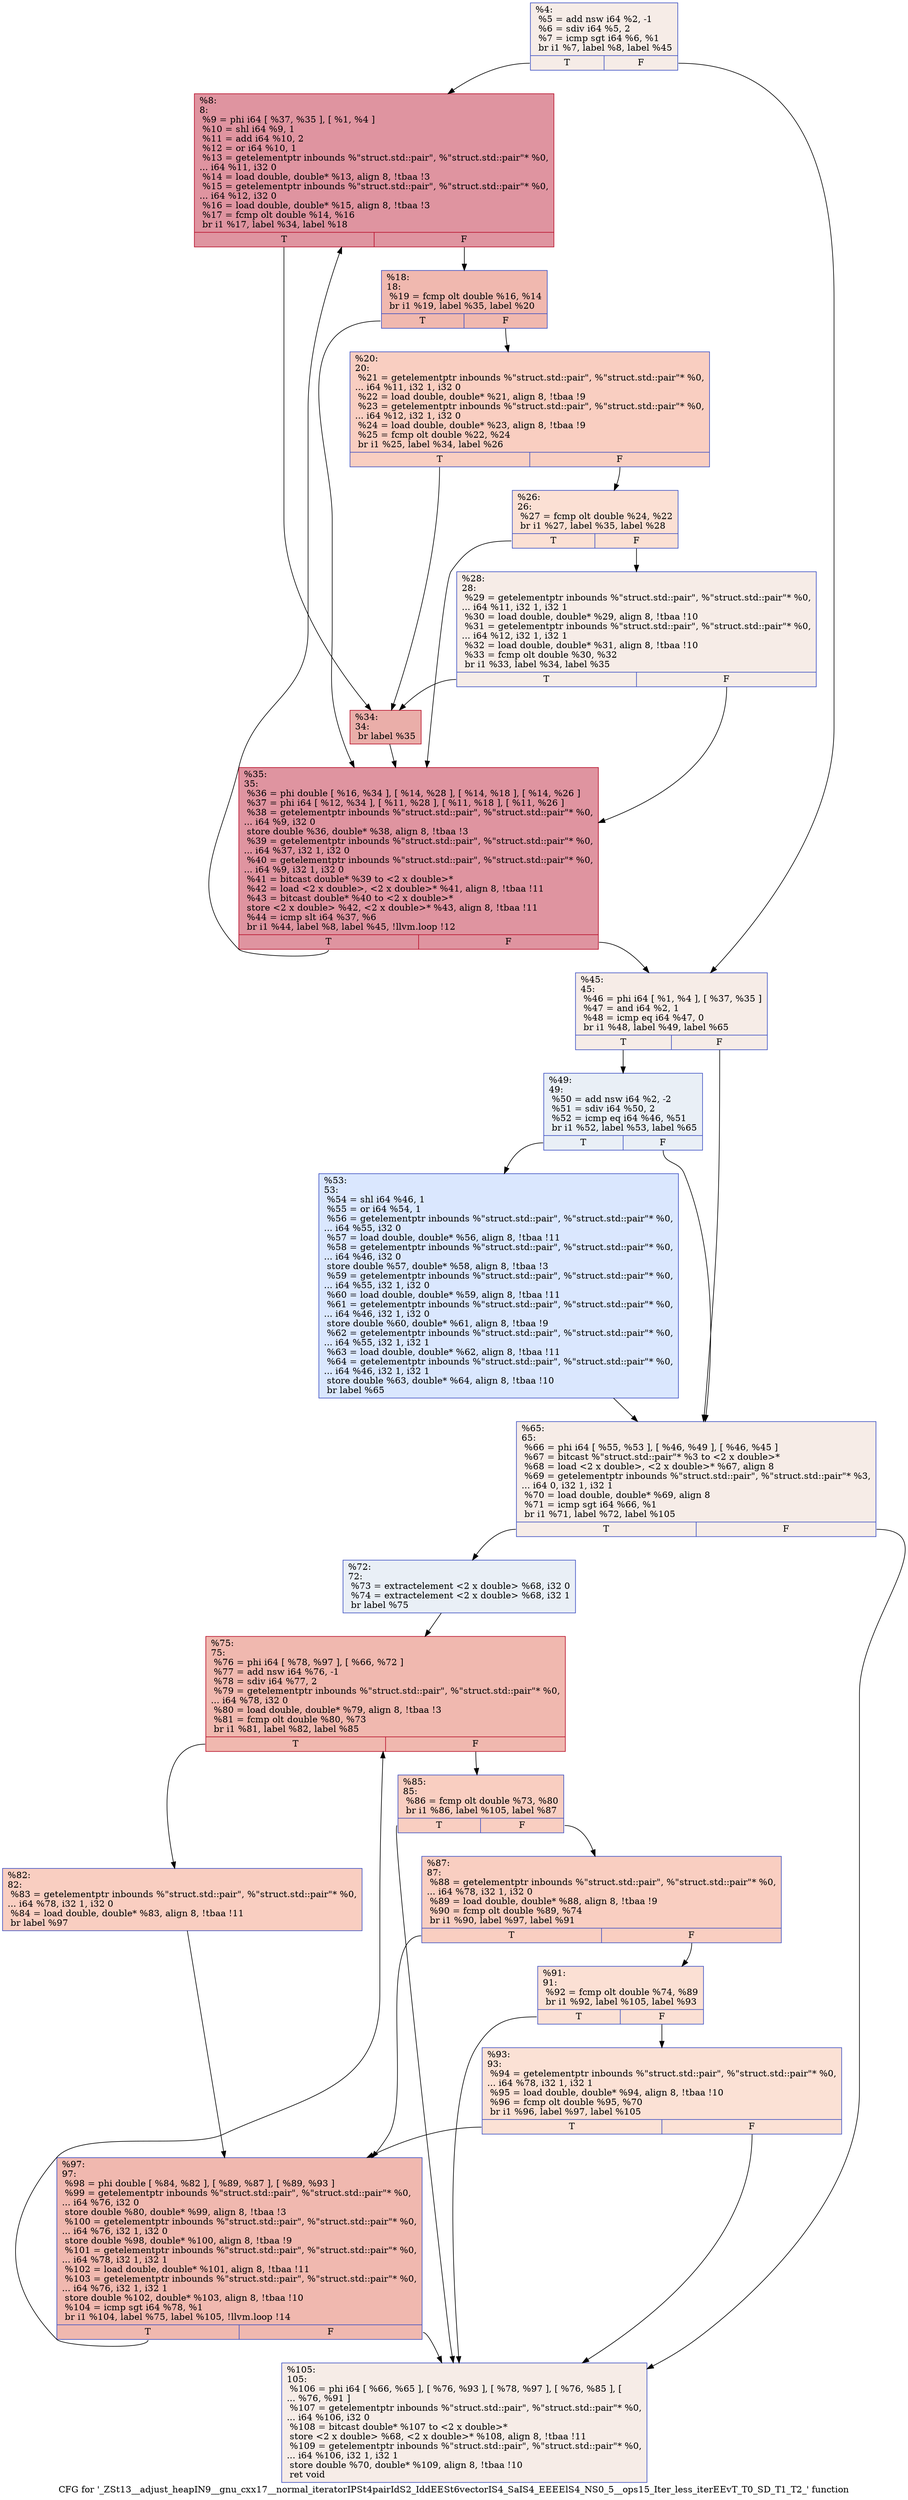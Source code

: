 digraph "CFG for '_ZSt13__adjust_heapIN9__gnu_cxx17__normal_iteratorIPSt4pairIdS2_IddEESt6vectorIS4_SaIS4_EEEElS4_NS0_5__ops15_Iter_less_iterEEvT_T0_SD_T1_T2_' function" {
	label="CFG for '_ZSt13__adjust_heapIN9__gnu_cxx17__normal_iteratorIPSt4pairIdS2_IddEESt6vectorIS4_SaIS4_EEEElS4_NS0_5__ops15_Iter_less_iterEEvT_T0_SD_T1_T2_' function";

	Node0x55e2c5d24580 [shape=record,color="#3d50c3ff", style=filled, fillcolor="#ead5c970",label="{%4:\l  %5 = add nsw i64 %2, -1\l  %6 = sdiv i64 %5, 2\l  %7 = icmp sgt i64 %6, %1\l  br i1 %7, label %8, label %45\l|{<s0>T|<s1>F}}"];
	Node0x55e2c5d24580:s0 -> Node0x55e2c5d24740;
	Node0x55e2c5d24580:s1 -> Node0x55e2c5d24790;
	Node0x55e2c5d24740 [shape=record,color="#b70d28ff", style=filled, fillcolor="#b70d2870",label="{%8:\l8:                                                \l  %9 = phi i64 [ %37, %35 ], [ %1, %4 ]\l  %10 = shl i64 %9, 1\l  %11 = add i64 %10, 2\l  %12 = or i64 %10, 1\l  %13 = getelementptr inbounds %\"struct.std::pair\", %\"struct.std::pair\"* %0,\l... i64 %11, i32 0\l  %14 = load double, double* %13, align 8, !tbaa !3\l  %15 = getelementptr inbounds %\"struct.std::pair\", %\"struct.std::pair\"* %0,\l... i64 %12, i32 0\l  %16 = load double, double* %15, align 8, !tbaa !3\l  %17 = fcmp olt double %14, %16\l  br i1 %17, label %34, label %18\l|{<s0>T|<s1>F}}"];
	Node0x55e2c5d24740:s0 -> Node0x55e2c5d07510;
	Node0x55e2c5d24740:s1 -> Node0x55e2c5d075a0;
	Node0x55e2c5d075a0 [shape=record,color="#3d50c3ff", style=filled, fillcolor="#dc5d4a70",label="{%18:\l18:                                               \l  %19 = fcmp olt double %16, %14\l  br i1 %19, label %35, label %20\l|{<s0>T|<s1>F}}"];
	Node0x55e2c5d075a0:s0 -> Node0x55e2c5d245d0;
	Node0x55e2c5d075a0:s1 -> Node0x55e2c5d07770;
	Node0x55e2c5d07770 [shape=record,color="#3d50c3ff", style=filled, fillcolor="#f2907270",label="{%20:\l20:                                               \l  %21 = getelementptr inbounds %\"struct.std::pair\", %\"struct.std::pair\"* %0,\l... i64 %11, i32 1, i32 0\l  %22 = load double, double* %21, align 8, !tbaa !9\l  %23 = getelementptr inbounds %\"struct.std::pair\", %\"struct.std::pair\"* %0,\l... i64 %12, i32 1, i32 0\l  %24 = load double, double* %23, align 8, !tbaa !9\l  %25 = fcmp olt double %22, %24\l  br i1 %25, label %34, label %26\l|{<s0>T|<s1>F}}"];
	Node0x55e2c5d07770:s0 -> Node0x55e2c5d07510;
	Node0x55e2c5d07770:s1 -> Node0x55e2c5d07ba0;
	Node0x55e2c5d07ba0 [shape=record,color="#3d50c3ff", style=filled, fillcolor="#f7b99e70",label="{%26:\l26:                                               \l  %27 = fcmp olt double %24, %22\l  br i1 %27, label %35, label %28\l|{<s0>T|<s1>F}}"];
	Node0x55e2c5d07ba0:s0 -> Node0x55e2c5d245d0;
	Node0x55e2c5d07ba0:s1 -> Node0x55e2c5d07d30;
	Node0x55e2c5d07d30 [shape=record,color="#3d50c3ff", style=filled, fillcolor="#ead5c970",label="{%28:\l28:                                               \l  %29 = getelementptr inbounds %\"struct.std::pair\", %\"struct.std::pair\"* %0,\l... i64 %11, i32 1, i32 1\l  %30 = load double, double* %29, align 8, !tbaa !10\l  %31 = getelementptr inbounds %\"struct.std::pair\", %\"struct.std::pair\"* %0,\l... i64 %12, i32 1, i32 1\l  %32 = load double, double* %31, align 8, !tbaa !10\l  %33 = fcmp olt double %30, %32\l  br i1 %33, label %34, label %35\l|{<s0>T|<s1>F}}"];
	Node0x55e2c5d07d30:s0 -> Node0x55e2c5d07510;
	Node0x55e2c5d07d30:s1 -> Node0x55e2c5d245d0;
	Node0x55e2c5d07510 [shape=record,color="#b70d28ff", style=filled, fillcolor="#d0473d70",label="{%34:\l34:                                               \l  br label %35\l}"];
	Node0x55e2c5d07510 -> Node0x55e2c5d245d0;
	Node0x55e2c5d245d0 [shape=record,color="#b70d28ff", style=filled, fillcolor="#b70d2870",label="{%35:\l35:                                               \l  %36 = phi double [ %16, %34 ], [ %14, %28 ], [ %14, %18 ], [ %14, %26 ]\l  %37 = phi i64 [ %12, %34 ], [ %11, %28 ], [ %11, %18 ], [ %11, %26 ]\l  %38 = getelementptr inbounds %\"struct.std::pair\", %\"struct.std::pair\"* %0,\l... i64 %9, i32 0\l  store double %36, double* %38, align 8, !tbaa !3\l  %39 = getelementptr inbounds %\"struct.std::pair\", %\"struct.std::pair\"* %0,\l... i64 %37, i32 1, i32 0\l  %40 = getelementptr inbounds %\"struct.std::pair\", %\"struct.std::pair\"* %0,\l... i64 %9, i32 1, i32 0\l  %41 = bitcast double* %39 to \<2 x double\>*\l  %42 = load \<2 x double\>, \<2 x double\>* %41, align 8, !tbaa !11\l  %43 = bitcast double* %40 to \<2 x double\>*\l  store \<2 x double\> %42, \<2 x double\>* %43, align 8, !tbaa !11\l  %44 = icmp slt i64 %37, %6\l  br i1 %44, label %8, label %45, !llvm.loop !12\l|{<s0>T|<s1>F}}"];
	Node0x55e2c5d245d0:s0 -> Node0x55e2c5d24740;
	Node0x55e2c5d245d0:s1 -> Node0x55e2c5d24790;
	Node0x55e2c5d24790 [shape=record,color="#3d50c3ff", style=filled, fillcolor="#ead5c970",label="{%45:\l45:                                               \l  %46 = phi i64 [ %1, %4 ], [ %37, %35 ]\l  %47 = and i64 %2, 1\l  %48 = icmp eq i64 %47, 0\l  br i1 %48, label %49, label %65\l|{<s0>T|<s1>F}}"];
	Node0x55e2c5d24790:s0 -> Node0x55e2c5d08d00;
	Node0x55e2c5d24790:s1 -> Node0x55e2c5d08d50;
	Node0x55e2c5d08d00 [shape=record,color="#3d50c3ff", style=filled, fillcolor="#cedaeb70",label="{%49:\l49:                                               \l  %50 = add nsw i64 %2, -2\l  %51 = sdiv i64 %50, 2\l  %52 = icmp eq i64 %46, %51\l  br i1 %52, label %53, label %65\l|{<s0>T|<s1>F}}"];
	Node0x55e2c5d08d00:s0 -> Node0x55e2c5d09000;
	Node0x55e2c5d08d00:s1 -> Node0x55e2c5d08d50;
	Node0x55e2c5d09000 [shape=record,color="#3d50c3ff", style=filled, fillcolor="#abc8fd70",label="{%53:\l53:                                               \l  %54 = shl i64 %46, 1\l  %55 = or i64 %54, 1\l  %56 = getelementptr inbounds %\"struct.std::pair\", %\"struct.std::pair\"* %0,\l... i64 %55, i32 0\l  %57 = load double, double* %56, align 8, !tbaa !11\l  %58 = getelementptr inbounds %\"struct.std::pair\", %\"struct.std::pair\"* %0,\l... i64 %46, i32 0\l  store double %57, double* %58, align 8, !tbaa !3\l  %59 = getelementptr inbounds %\"struct.std::pair\", %\"struct.std::pair\"* %0,\l... i64 %55, i32 1, i32 0\l  %60 = load double, double* %59, align 8, !tbaa !11\l  %61 = getelementptr inbounds %\"struct.std::pair\", %\"struct.std::pair\"* %0,\l... i64 %46, i32 1, i32 0\l  store double %60, double* %61, align 8, !tbaa !9\l  %62 = getelementptr inbounds %\"struct.std::pair\", %\"struct.std::pair\"* %0,\l... i64 %55, i32 1, i32 1\l  %63 = load double, double* %62, align 8, !tbaa !11\l  %64 = getelementptr inbounds %\"struct.std::pair\", %\"struct.std::pair\"* %0,\l... i64 %46, i32 1, i32 1\l  store double %63, double* %64, align 8, !tbaa !10\l  br label %65\l}"];
	Node0x55e2c5d09000 -> Node0x55e2c5d08d50;
	Node0x55e2c5d08d50 [shape=record,color="#3d50c3ff", style=filled, fillcolor="#ead5c970",label="{%65:\l65:                                               \l  %66 = phi i64 [ %55, %53 ], [ %46, %49 ], [ %46, %45 ]\l  %67 = bitcast %\"struct.std::pair\"* %3 to \<2 x double\>*\l  %68 = load \<2 x double\>, \<2 x double\>* %67, align 8\l  %69 = getelementptr inbounds %\"struct.std::pair\", %\"struct.std::pair\"* %3,\l... i64 0, i32 1, i32 1\l  %70 = load double, double* %69, align 8\l  %71 = icmp sgt i64 %66, %1\l  br i1 %71, label %72, label %105\l|{<s0>T|<s1>F}}"];
	Node0x55e2c5d08d50:s0 -> Node0x55e2c5d29e90;
	Node0x55e2c5d08d50:s1 -> Node0x55e2c5d29ee0;
	Node0x55e2c5d29e90 [shape=record,color="#3d50c3ff", style=filled, fillcolor="#cedaeb70",label="{%72:\l72:                                               \l  %73 = extractelement \<2 x double\> %68, i32 0\l  %74 = extractelement \<2 x double\> %68, i32 1\l  br label %75\l}"];
	Node0x55e2c5d29e90 -> Node0x55e2c5d2a100;
	Node0x55e2c5d2a100 [shape=record,color="#b70d28ff", style=filled, fillcolor="#dc5d4a70",label="{%75:\l75:                                               \l  %76 = phi i64 [ %78, %97 ], [ %66, %72 ]\l  %77 = add nsw i64 %76, -1\l  %78 = sdiv i64 %77, 2\l  %79 = getelementptr inbounds %\"struct.std::pair\", %\"struct.std::pair\"* %0,\l... i64 %78, i32 0\l  %80 = load double, double* %79, align 8, !tbaa !3\l  %81 = fcmp olt double %80, %73\l  br i1 %81, label %82, label %85\l|{<s0>T|<s1>F}}"];
	Node0x55e2c5d2a100:s0 -> Node0x55e2c5d2a5a0;
	Node0x55e2c5d2a100:s1 -> Node0x55e2c5d2a5f0;
	Node0x55e2c5d2a5a0 [shape=record,color="#3d50c3ff", style=filled, fillcolor="#f2907270",label="{%82:\l82:                                               \l  %83 = getelementptr inbounds %\"struct.std::pair\", %\"struct.std::pair\"* %0,\l... i64 %78, i32 1, i32 0\l  %84 = load double, double* %83, align 8, !tbaa !11\l  br label %97\l}"];
	Node0x55e2c5d2a5a0 -> Node0x55e2c5d2a1c0;
	Node0x55e2c5d2a5f0 [shape=record,color="#3d50c3ff", style=filled, fillcolor="#f2907270",label="{%85:\l85:                                               \l  %86 = fcmp olt double %73, %80\l  br i1 %86, label %105, label %87\l|{<s0>T|<s1>F}}"];
	Node0x55e2c5d2a5f0:s0 -> Node0x55e2c5d29ee0;
	Node0x55e2c5d2a5f0:s1 -> Node0x55e2c5d2a980;
	Node0x55e2c5d2a980 [shape=record,color="#3d50c3ff", style=filled, fillcolor="#f2907270",label="{%87:\l87:                                               \l  %88 = getelementptr inbounds %\"struct.std::pair\", %\"struct.std::pair\"* %0,\l... i64 %78, i32 1, i32 0\l  %89 = load double, double* %88, align 8, !tbaa !9\l  %90 = fcmp olt double %89, %74\l  br i1 %90, label %97, label %91\l|{<s0>T|<s1>F}}"];
	Node0x55e2c5d2a980:s0 -> Node0x55e2c5d2a1c0;
	Node0x55e2c5d2a980:s1 -> Node0x55e2c5d2ac60;
	Node0x55e2c5d2ac60 [shape=record,color="#3d50c3ff", style=filled, fillcolor="#f7b99e70",label="{%91:\l91:                                               \l  %92 = fcmp olt double %74, %89\l  br i1 %92, label %105, label %93\l|{<s0>T|<s1>F}}"];
	Node0x55e2c5d2ac60:s0 -> Node0x55e2c5d29ee0;
	Node0x55e2c5d2ac60:s1 -> Node0x55e2c5d2adf0;
	Node0x55e2c5d2adf0 [shape=record,color="#3d50c3ff", style=filled, fillcolor="#f7bca170",label="{%93:\l93:                                               \l  %94 = getelementptr inbounds %\"struct.std::pair\", %\"struct.std::pair\"* %0,\l... i64 %78, i32 1, i32 1\l  %95 = load double, double* %94, align 8, !tbaa !10\l  %96 = fcmp olt double %95, %70\l  br i1 %96, label %97, label %105\l|{<s0>T|<s1>F}}"];
	Node0x55e2c5d2adf0:s0 -> Node0x55e2c5d2a1c0;
	Node0x55e2c5d2adf0:s1 -> Node0x55e2c5d29ee0;
	Node0x55e2c5d2a1c0 [shape=record,color="#3d50c3ff", style=filled, fillcolor="#dc5d4a70",label="{%97:\l97:                                               \l  %98 = phi double [ %84, %82 ], [ %89, %87 ], [ %89, %93 ]\l  %99 = getelementptr inbounds %\"struct.std::pair\", %\"struct.std::pair\"* %0,\l... i64 %76, i32 0\l  store double %80, double* %99, align 8, !tbaa !3\l  %100 = getelementptr inbounds %\"struct.std::pair\", %\"struct.std::pair\"* %0,\l... i64 %76, i32 1, i32 0\l  store double %98, double* %100, align 8, !tbaa !9\l  %101 = getelementptr inbounds %\"struct.std::pair\", %\"struct.std::pair\"* %0,\l... i64 %78, i32 1, i32 1\l  %102 = load double, double* %101, align 8, !tbaa !11\l  %103 = getelementptr inbounds %\"struct.std::pair\", %\"struct.std::pair\"* %0,\l... i64 %76, i32 1, i32 1\l  store double %102, double* %103, align 8, !tbaa !10\l  %104 = icmp sgt i64 %78, %1\l  br i1 %104, label %75, label %105, !llvm.loop !14\l|{<s0>T|<s1>F}}"];
	Node0x55e2c5d2a1c0:s0 -> Node0x55e2c5d2a100;
	Node0x55e2c5d2a1c0:s1 -> Node0x55e2c5d29ee0;
	Node0x55e2c5d29ee0 [shape=record,color="#3d50c3ff", style=filled, fillcolor="#ead5c970",label="{%105:\l105:                                              \l  %106 = phi i64 [ %66, %65 ], [ %76, %93 ], [ %78, %97 ], [ %76, %85 ], [\l... %76, %91 ]\l  %107 = getelementptr inbounds %\"struct.std::pair\", %\"struct.std::pair\"* %0,\l... i64 %106, i32 0\l  %108 = bitcast double* %107 to \<2 x double\>*\l  store \<2 x double\> %68, \<2 x double\>* %108, align 8, !tbaa !11\l  %109 = getelementptr inbounds %\"struct.std::pair\", %\"struct.std::pair\"* %0,\l... i64 %106, i32 1, i32 1\l  store double %70, double* %109, align 8, !tbaa !10\l  ret void\l}"];
}
